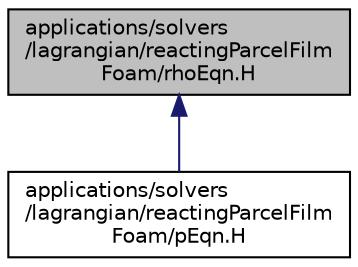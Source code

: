 digraph "applications/solvers/lagrangian/reactingParcelFilmFoam/rhoEqn.H"
{
  bgcolor="transparent";
  edge [fontname="Helvetica",fontsize="10",labelfontname="Helvetica",labelfontsize="10"];
  node [fontname="Helvetica",fontsize="10",shape=record];
  Node1 [label="applications/solvers\l/lagrangian/reactingParcelFilm\lFoam/rhoEqn.H",height=0.2,width=0.4,color="black", fillcolor="grey75", style="filled", fontcolor="black"];
  Node1 -> Node2 [dir="back",color="midnightblue",fontsize="10",style="solid",fontname="Helvetica"];
  Node2 [label="applications/solvers\l/lagrangian/reactingParcelFilm\lFoam/pEqn.H",height=0.2,width=0.4,color="black",URL="$a03086.html"];
}
